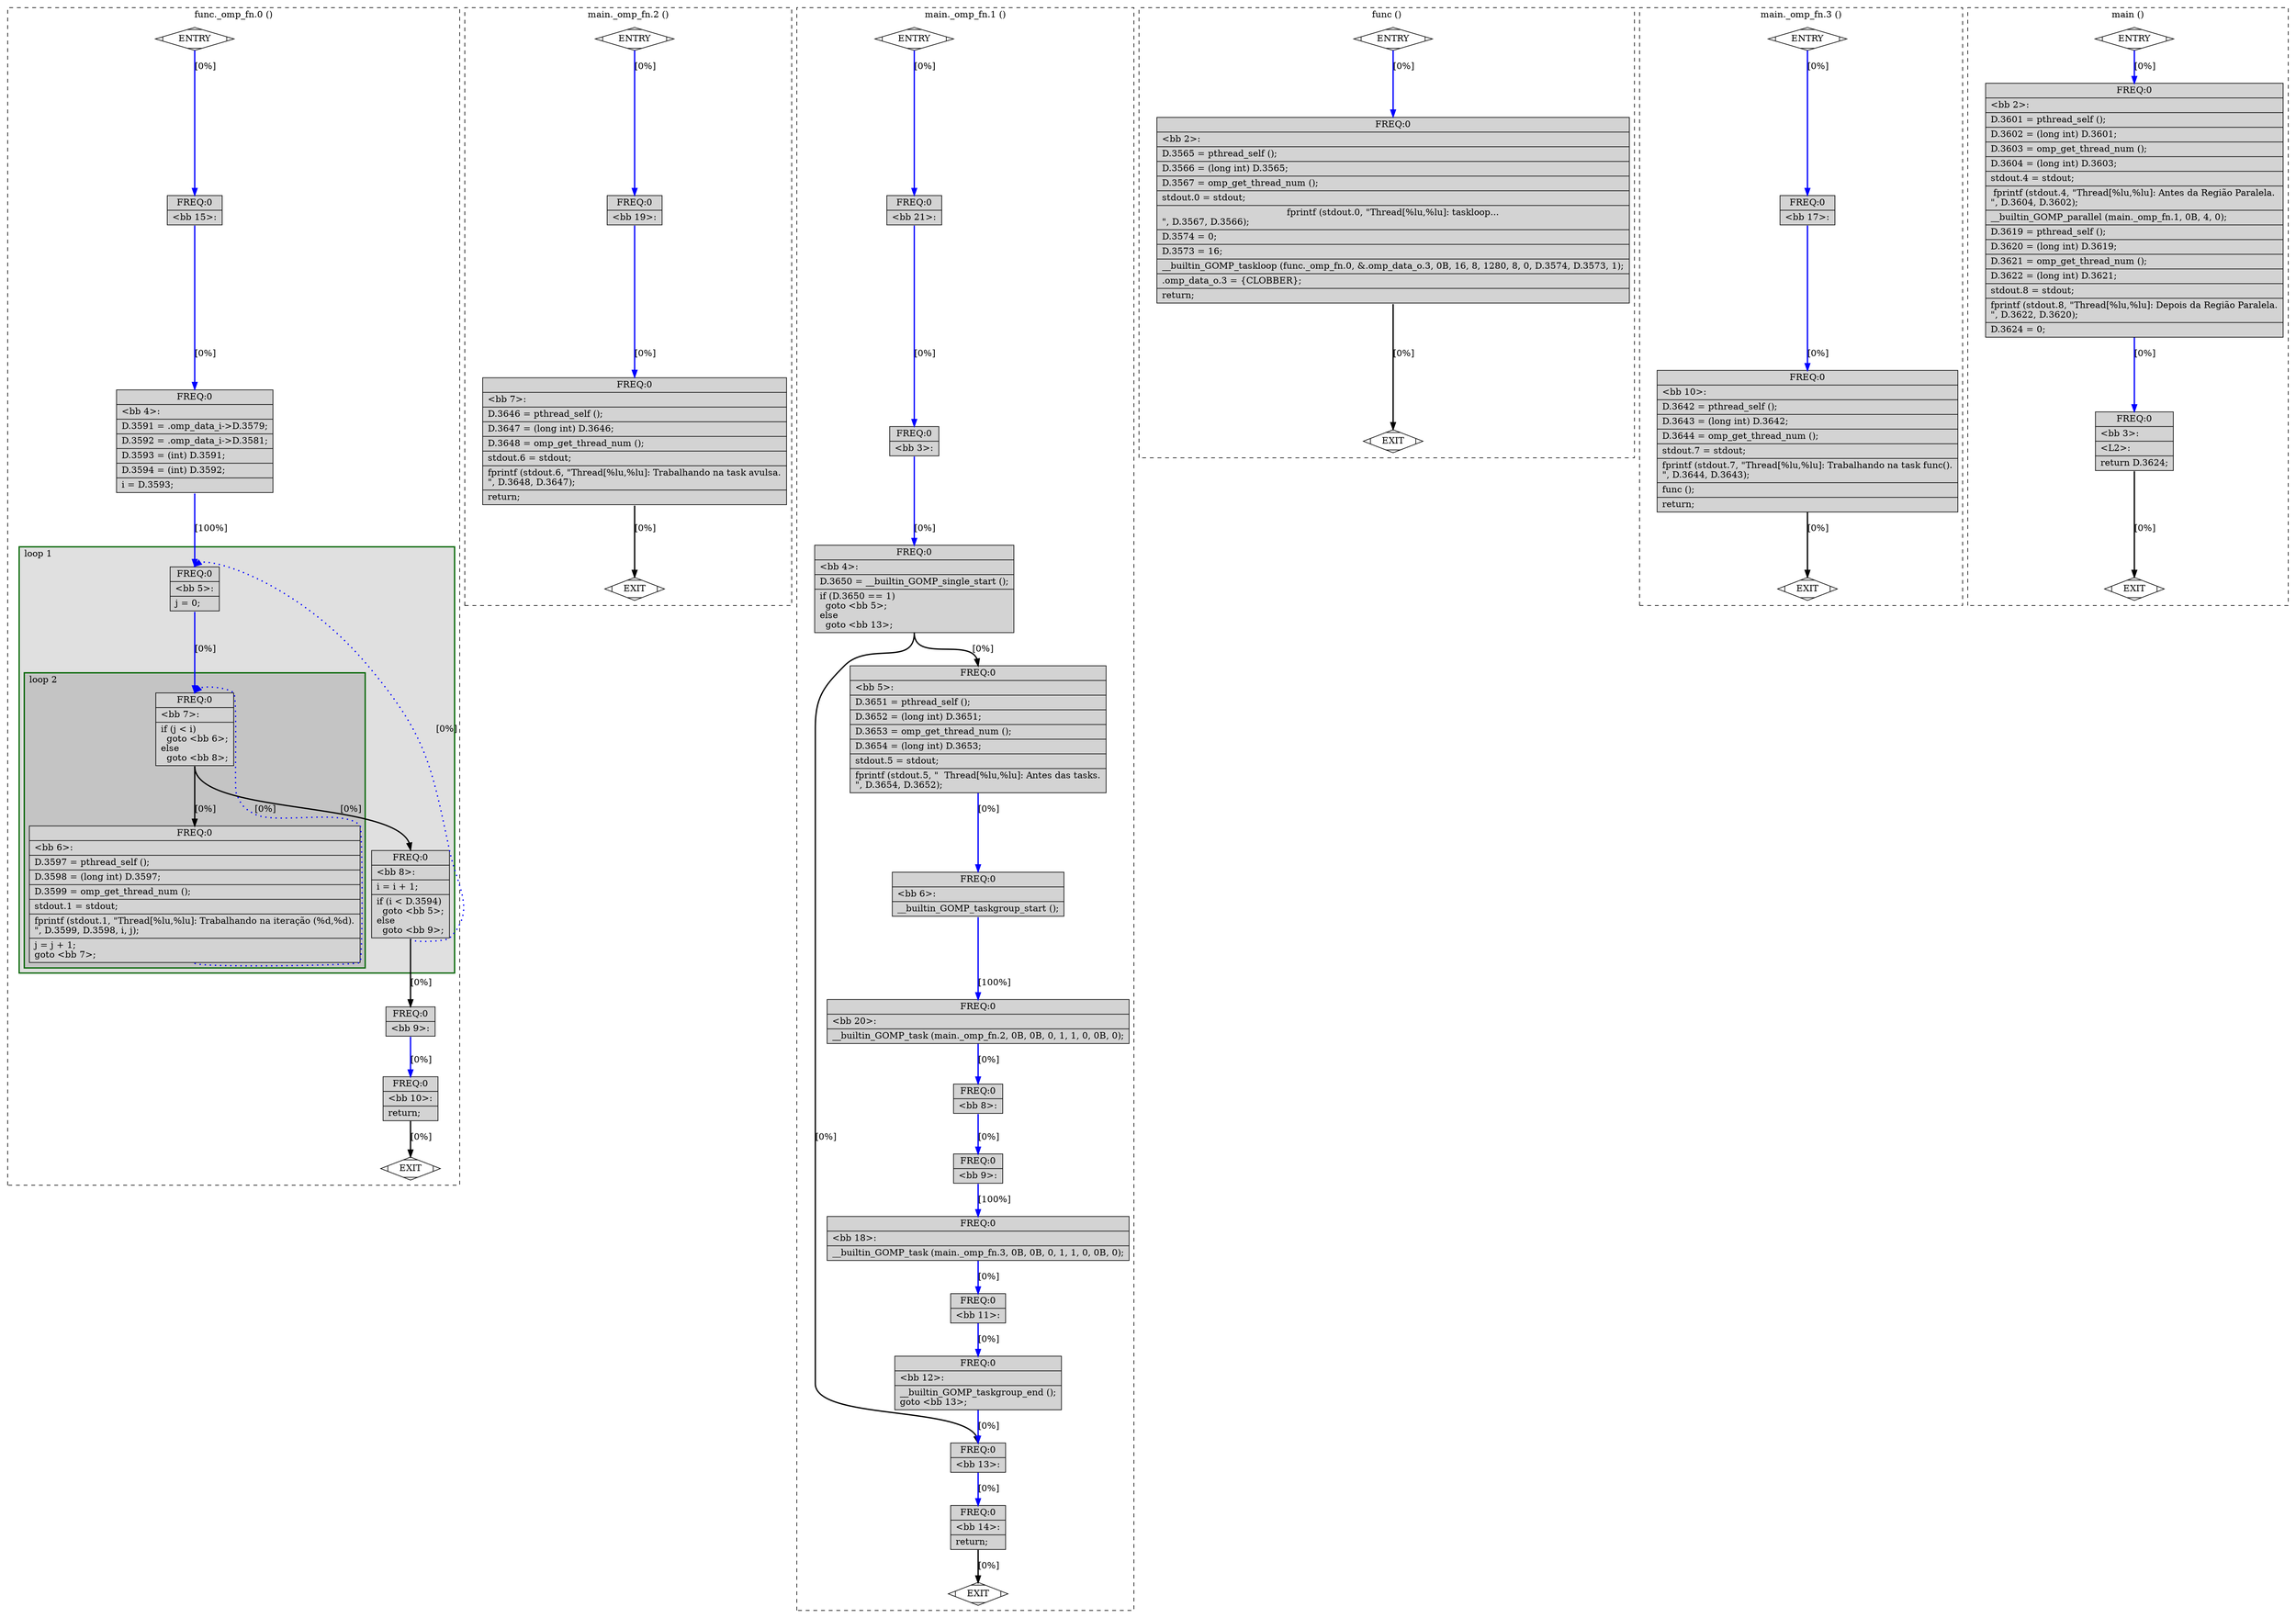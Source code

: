 digraph "example-taskloop.c.017t.fixup_cfg1" {
overlap=false;
subgraph "cluster_func._omp_fn.0" {
	style="dashed";
	color="black";
	label="func._omp_fn.0 ()";
	subgraph cluster_4_1 {
	style="filled";
	color="darkgreen";
	fillcolor="grey88";
	label="loop 1";
	labeljust=l;
	penwidth=2;
	subgraph cluster_4_2 {
	style="filled";
	color="darkgreen";
	fillcolor="grey77";
	label="loop 2";
	labeljust=l;
	penwidth=2;
	fn_4_basic_block_7 [shape=record,style=filled,fillcolor=lightgrey,label="{ FREQ:0 |\<bb\ 7\>:\l\
|if\ (j\ \<\ i)\l\
\ \ goto\ \<bb\ 6\>;\l\
else\l\
\ \ goto\ \<bb\ 8\>;\l\
}"];

	fn_4_basic_block_6 [shape=record,style=filled,fillcolor=lightgrey,label="{ FREQ:0 |\<bb\ 6\>:\l\
|D.3597\ =\ pthread_self\ ();\l\
|D.3598\ =\ (long\ int)\ D.3597;\l\
|D.3599\ =\ omp_get_thread_num\ ();\l\
|stdout.1\ =\ stdout;\l\
|fprintf\ (stdout.1,\ \"Thread[%lu,%lu]:\ Trabalhando\ na\ iteração\ (%d,%d).\n\",\ D.3599,\ D.3598,\ i,\ j);\l\
|j\ =\ j\ +\ 1;\l\
goto\ \<bb\ 7\>;\l\
}"];

	}
	fn_4_basic_block_5 [shape=record,style=filled,fillcolor=lightgrey,label="{ FREQ:0 |\<bb\ 5\>:\l\
|j\ =\ 0;\l\
}"];

	fn_4_basic_block_8 [shape=record,style=filled,fillcolor=lightgrey,label="{ FREQ:0 |\<bb\ 8\>:\l\
|i\ =\ i\ +\ 1;\l\
|if\ (i\ \<\ D.3594)\l\
\ \ goto\ \<bb\ 5\>;\l\
else\l\
\ \ goto\ \<bb\ 9\>;\l\
}"];

	}
	fn_4_basic_block_0 [shape=Mdiamond,style=filled,fillcolor=white,label="ENTRY"];

	fn_4_basic_block_1 [shape=Mdiamond,style=filled,fillcolor=white,label="EXIT"];

	fn_4_basic_block_15 [shape=record,style=filled,fillcolor=lightgrey,label="{ FREQ:0 |\<bb\ 15\>:\l\
}"];

	fn_4_basic_block_4 [shape=record,style=filled,fillcolor=lightgrey,label="{ FREQ:0 |\<bb\ 4\>:\l\
|D.3591\ =\ .omp_data_i-\>D.3579;\l\
|D.3592\ =\ .omp_data_i-\>D.3581;\l\
|D.3593\ =\ (int)\ D.3591;\l\
|D.3594\ =\ (int)\ D.3592;\l\
|i\ =\ D.3593;\l\
}"];

	fn_4_basic_block_9 [shape=record,style=filled,fillcolor=lightgrey,label="{ FREQ:0 |\<bb\ 9\>:\l\
}"];

	fn_4_basic_block_10 [shape=record,style=filled,fillcolor=lightgrey,label="{ FREQ:0 |\<bb\ 10\>:\l\
|return;\l\
}"];

	fn_4_basic_block_0:s -> fn_4_basic_block_15:n [style="solid,bold",color=blue,weight=100,constraint=true, label="[0%]"];
	fn_4_basic_block_15:s -> fn_4_basic_block_4:n [style="solid,bold",color=blue,weight=100,constraint=true, label="[0%]"];
	fn_4_basic_block_4:s -> fn_4_basic_block_5:n [style="solid,bold",color=blue,weight=100,constraint=true, label="[100%]"];
	fn_4_basic_block_5:s -> fn_4_basic_block_7:n [style="solid,bold",color=blue,weight=100,constraint=true, label="[0%]"];
	fn_4_basic_block_7:s -> fn_4_basic_block_6:n [style="solid,bold",color=black,weight=10,constraint=true, label="[0%]"];
	fn_4_basic_block_7:s -> fn_4_basic_block_8:n [style="solid,bold",color=black,weight=10,constraint=true, label="[0%]"];
	fn_4_basic_block_8:s -> fn_4_basic_block_5:n [style="dotted,bold",color=blue,weight=10,constraint=false, label="[0%]"];
	fn_4_basic_block_8:s -> fn_4_basic_block_9:n [style="solid,bold",color=black,weight=10,constraint=true, label="[0%]"];
	fn_4_basic_block_9:s -> fn_4_basic_block_10:n [style="solid,bold",color=blue,weight=100,constraint=true, label="[0%]"];
	fn_4_basic_block_10:s -> fn_4_basic_block_1:n [style="solid,bold",color=black,weight=10,constraint=true, label="[0%]"];
	fn_4_basic_block_6:s -> fn_4_basic_block_7:n [style="dotted,bold",color=blue,weight=10,constraint=false, label="[0%]"];
	fn_4_basic_block_0:s -> fn_4_basic_block_1:n [style="invis",constraint=true];
}
subgraph "cluster_main._omp_fn.2" {
	style="dashed";
	color="black";
	label="main._omp_fn.2 ()";
	fn_6_basic_block_0 [shape=Mdiamond,style=filled,fillcolor=white,label="ENTRY"];

	fn_6_basic_block_1 [shape=Mdiamond,style=filled,fillcolor=white,label="EXIT"];

	fn_6_basic_block_19 [shape=record,style=filled,fillcolor=lightgrey,label="{ FREQ:0 |\<bb\ 19\>:\l\
}"];

	fn_6_basic_block_7 [shape=record,style=filled,fillcolor=lightgrey,label="{ FREQ:0 |\<bb\ 7\>:\l\
|D.3646\ =\ pthread_self\ ();\l\
|D.3647\ =\ (long\ int)\ D.3646;\l\
|D.3648\ =\ omp_get_thread_num\ ();\l\
|stdout.6\ =\ stdout;\l\
|fprintf\ (stdout.6,\ \"Thread[%lu,%lu]:\ Trabalhando\ na\ task\ avulsa.\n\",\ D.3648,\ D.3647);\l\
|return;\l\
}"];

	fn_6_basic_block_0:s -> fn_6_basic_block_19:n [style="solid,bold",color=blue,weight=100,constraint=true, label="[0%]"];
	fn_6_basic_block_19:s -> fn_6_basic_block_7:n [style="solid,bold",color=blue,weight=100,constraint=true, label="[0%]"];
	fn_6_basic_block_7:s -> fn_6_basic_block_1:n [style="solid,bold",color=black,weight=10,constraint=true, label="[0%]"];
	fn_6_basic_block_0:s -> fn_6_basic_block_1:n [style="invis",constraint=true];
}
subgraph "cluster_main._omp_fn.1" {
	style="dashed";
	color="black";
	label="main._omp_fn.1 ()";
	fn_5_basic_block_0 [shape=Mdiamond,style=filled,fillcolor=white,label="ENTRY"];

	fn_5_basic_block_1 [shape=Mdiamond,style=filled,fillcolor=white,label="EXIT"];

	fn_5_basic_block_21 [shape=record,style=filled,fillcolor=lightgrey,label="{ FREQ:0 |\<bb\ 21\>:\l\
}"];

	fn_5_basic_block_3 [shape=record,style=filled,fillcolor=lightgrey,label="{ FREQ:0 |\<bb\ 3\>:\l\
}"];

	fn_5_basic_block_4 [shape=record,style=filled,fillcolor=lightgrey,label="{ FREQ:0 |\<bb\ 4\>:\l\
|D.3650\ =\ __builtin_GOMP_single_start\ ();\l\
|if\ (D.3650\ ==\ 1)\l\
\ \ goto\ \<bb\ 5\>;\l\
else\l\
\ \ goto\ \<bb\ 13\>;\l\
}"];

	fn_5_basic_block_13 [shape=record,style=filled,fillcolor=lightgrey,label="{ FREQ:0 |\<bb\ 13\>:\l\
}"];

	fn_5_basic_block_14 [shape=record,style=filled,fillcolor=lightgrey,label="{ FREQ:0 |\<bb\ 14\>:\l\
|return;\l\
}"];

	fn_5_basic_block_5 [shape=record,style=filled,fillcolor=lightgrey,label="{ FREQ:0 |\<bb\ 5\>:\l\
|D.3651\ =\ pthread_self\ ();\l\
|D.3652\ =\ (long\ int)\ D.3651;\l\
|D.3653\ =\ omp_get_thread_num\ ();\l\
|D.3654\ =\ (long\ int)\ D.3653;\l\
|stdout.5\ =\ stdout;\l\
|fprintf\ (stdout.5,\ \"\ \ Thread[%lu,%lu]:\ Antes\ das\ tasks.\n\",\ D.3654,\ D.3652);\l\
}"];

	fn_5_basic_block_6 [shape=record,style=filled,fillcolor=lightgrey,label="{ FREQ:0 |\<bb\ 6\>:\l\
|__builtin_GOMP_taskgroup_start\ ();\l\
}"];

	fn_5_basic_block_20 [shape=record,style=filled,fillcolor=lightgrey,label="{ FREQ:0 |\<bb\ 20\>:\l\
|__builtin_GOMP_task\ (main._omp_fn.2,\ 0B,\ 0B,\ 0,\ 1,\ 1,\ 0,\ 0B,\ 0);\l\
}"];

	fn_5_basic_block_8 [shape=record,style=filled,fillcolor=lightgrey,label="{ FREQ:0 |\<bb\ 8\>:\l\
}"];

	fn_5_basic_block_9 [shape=record,style=filled,fillcolor=lightgrey,label="{ FREQ:0 |\<bb\ 9\>:\l\
}"];

	fn_5_basic_block_18 [shape=record,style=filled,fillcolor=lightgrey,label="{ FREQ:0 |\<bb\ 18\>:\l\
|__builtin_GOMP_task\ (main._omp_fn.3,\ 0B,\ 0B,\ 0,\ 1,\ 1,\ 0,\ 0B,\ 0);\l\
}"];

	fn_5_basic_block_11 [shape=record,style=filled,fillcolor=lightgrey,label="{ FREQ:0 |\<bb\ 11\>:\l\
}"];

	fn_5_basic_block_12 [shape=record,style=filled,fillcolor=lightgrey,label="{ FREQ:0 |\<bb\ 12\>:\l\
|__builtin_GOMP_taskgroup_end\ ();\l\
goto\ \<bb\ 13\>;\l\
}"];

	fn_5_basic_block_0:s -> fn_5_basic_block_21:n [style="solid,bold",color=blue,weight=100,constraint=true, label="[0%]"];
	fn_5_basic_block_21:s -> fn_5_basic_block_3:n [style="solid,bold",color=blue,weight=100,constraint=true, label="[0%]"];
	fn_5_basic_block_3:s -> fn_5_basic_block_4:n [style="solid,bold",color=blue,weight=100,constraint=true, label="[0%]"];
	fn_5_basic_block_4:s -> fn_5_basic_block_5:n [style="solid,bold",color=black,weight=10,constraint=true, label="[0%]"];
	fn_5_basic_block_4:s -> fn_5_basic_block_13:n [style="solid,bold",color=black,weight=10,constraint=true, label="[0%]"];
	fn_5_basic_block_13:s -> fn_5_basic_block_14:n [style="solid,bold",color=blue,weight=100,constraint=true, label="[0%]"];
	fn_5_basic_block_14:s -> fn_5_basic_block_1:n [style="solid,bold",color=black,weight=10,constraint=true, label="[0%]"];
	fn_5_basic_block_5:s -> fn_5_basic_block_6:n [style="solid,bold",color=blue,weight=100,constraint=true, label="[0%]"];
	fn_5_basic_block_6:s -> fn_5_basic_block_20:n [style="solid,bold",color=blue,weight=100,constraint=true, label="[100%]"];
	fn_5_basic_block_20:s -> fn_5_basic_block_8:n [style="solid,bold",color=blue,weight=100,constraint=true, label="[0%]"];
	fn_5_basic_block_8:s -> fn_5_basic_block_9:n [style="solid,bold",color=blue,weight=100,constraint=true, label="[0%]"];
	fn_5_basic_block_9:s -> fn_5_basic_block_18:n [style="solid,bold",color=blue,weight=100,constraint=true, label="[100%]"];
	fn_5_basic_block_18:s -> fn_5_basic_block_11:n [style="solid,bold",color=blue,weight=100,constraint=true, label="[0%]"];
	fn_5_basic_block_11:s -> fn_5_basic_block_12:n [style="solid,bold",color=blue,weight=100,constraint=true, label="[0%]"];
	fn_5_basic_block_12:s -> fn_5_basic_block_13:n [style="solid,bold",color=blue,weight=100,constraint=true, label="[0%]"];
	fn_5_basic_block_0:s -> fn_5_basic_block_1:n [style="invis",constraint=true];
}
subgraph "cluster_func" {
	style="dashed";
	color="black";
	label="func ()";
	fn_2_basic_block_0 [shape=Mdiamond,style=filled,fillcolor=white,label="ENTRY"];

	fn_2_basic_block_1 [shape=Mdiamond,style=filled,fillcolor=white,label="EXIT"];

	fn_2_basic_block_2 [shape=record,style=filled,fillcolor=lightgrey,label="{ FREQ:0 |\<bb\ 2\>:\l\
|D.3565\ =\ pthread_self\ ();\l\
|D.3566\ =\ (long\ int)\ D.3565;\l\
|D.3567\ =\ omp_get_thread_num\ ();\l\
|stdout.0\ =\ stdout;\l\
|fprintf\ (stdout.0,\ \"Thread[%lu,%lu]:\ taskloop...\n\",\ D.3567,\ D.3566);\l\
|D.3574\ =\ 0;\l\
|D.3573\ =\ 16;\l\
|__builtin_GOMP_taskloop\ (func._omp_fn.0,\ &.omp_data_o.3,\ 0B,\ 16,\ 8,\ 1280,\ 8,\ 0,\ D.3574,\ D.3573,\ 1);\l\
|.omp_data_o.3\ =\ \{CLOBBER\};\l\
|return;\l\
}"];

	fn_2_basic_block_0:s -> fn_2_basic_block_2:n [style="solid,bold",color=blue,weight=100,constraint=true, label="[0%]"];
	fn_2_basic_block_2:s -> fn_2_basic_block_1:n [style="solid,bold",color=black,weight=10,constraint=true, label="[0%]"];
	fn_2_basic_block_0:s -> fn_2_basic_block_1:n [style="invis",constraint=true];
}
subgraph "cluster_main._omp_fn.3" {
	style="dashed";
	color="black";
	label="main._omp_fn.3 ()";
	fn_7_basic_block_0 [shape=Mdiamond,style=filled,fillcolor=white,label="ENTRY"];

	fn_7_basic_block_1 [shape=Mdiamond,style=filled,fillcolor=white,label="EXIT"];

	fn_7_basic_block_17 [shape=record,style=filled,fillcolor=lightgrey,label="{ FREQ:0 |\<bb\ 17\>:\l\
}"];

	fn_7_basic_block_10 [shape=record,style=filled,fillcolor=lightgrey,label="{ FREQ:0 |\<bb\ 10\>:\l\
|D.3642\ =\ pthread_self\ ();\l\
|D.3643\ =\ (long\ int)\ D.3642;\l\
|D.3644\ =\ omp_get_thread_num\ ();\l\
|stdout.7\ =\ stdout;\l\
|fprintf\ (stdout.7,\ \"Thread[%lu,%lu]:\ Trabalhando\ na\ task\ func().\n\",\ D.3644,\ D.3643);\l\
|func\ ();\l\
|return;\l\
}"];

	fn_7_basic_block_0:s -> fn_7_basic_block_17:n [style="solid,bold",color=blue,weight=100,constraint=true, label="[0%]"];
	fn_7_basic_block_17:s -> fn_7_basic_block_10:n [style="solid,bold",color=blue,weight=100,constraint=true, label="[0%]"];
	fn_7_basic_block_10:s -> fn_7_basic_block_1:n [style="solid,bold",color=black,weight=10,constraint=true, label="[0%]"];
	fn_7_basic_block_0:s -> fn_7_basic_block_1:n [style="invis",constraint=true];
}
subgraph "cluster_main" {
	style="dashed";
	color="black";
	label="main ()";
	fn_3_basic_block_0 [shape=Mdiamond,style=filled,fillcolor=white,label="ENTRY"];

	fn_3_basic_block_1 [shape=Mdiamond,style=filled,fillcolor=white,label="EXIT"];

	fn_3_basic_block_2 [shape=record,style=filled,fillcolor=lightgrey,label="{ FREQ:0 |\<bb\ 2\>:\l\
|D.3601\ =\ pthread_self\ ();\l\
|D.3602\ =\ (long\ int)\ D.3601;\l\
|D.3603\ =\ omp_get_thread_num\ ();\l\
|D.3604\ =\ (long\ int)\ D.3603;\l\
|stdout.4\ =\ stdout;\l\
|fprintf\ (stdout.4,\ \"Thread[%lu,%lu]:\ Antes\ da\ Região\ Paralela.\n\",\ D.3604,\ D.3602);\l\
|__builtin_GOMP_parallel\ (main._omp_fn.1,\ 0B,\ 4,\ 0);\l\
|D.3619\ =\ pthread_self\ ();\l\
|D.3620\ =\ (long\ int)\ D.3619;\l\
|D.3621\ =\ omp_get_thread_num\ ();\l\
|D.3622\ =\ (long\ int)\ D.3621;\l\
|stdout.8\ =\ stdout;\l\
|fprintf\ (stdout.8,\ \"Thread[%lu,%lu]:\ Depois\ da\ Região\ Paralela.\n\",\ D.3622,\ D.3620);\l\
|D.3624\ =\ 0;\l\
}"];

	fn_3_basic_block_3 [shape=record,style=filled,fillcolor=lightgrey,label="{ FREQ:0 |\<bb\ 3\>:\l\
|\<L2\>:\l\
|return\ D.3624;\l\
}"];

	fn_3_basic_block_0:s -> fn_3_basic_block_2:n [style="solid,bold",color=blue,weight=100,constraint=true, label="[0%]"];
	fn_3_basic_block_2:s -> fn_3_basic_block_3:n [style="solid,bold",color=blue,weight=100,constraint=true, label="[0%]"];
	fn_3_basic_block_3:s -> fn_3_basic_block_1:n [style="solid,bold",color=black,weight=10,constraint=true, label="[0%]"];
	fn_3_basic_block_0:s -> fn_3_basic_block_1:n [style="invis",constraint=true];
}
}
